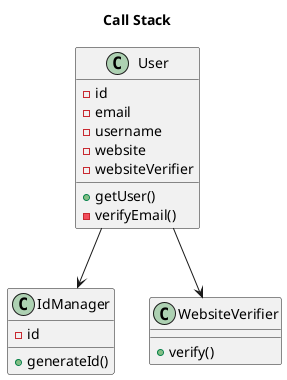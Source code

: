 @startuml ankh-uml
title Call Stack

class IdManager
{
  -id
  +generateId()
}

class WebsiteVerifier
{
  +verify()
}

class User
{
  -id
  -email
  -username
  -website
  -websiteVerifier
  +getUser()
  -verifyEmail()
}


User --> IdManager
User --> WebsiteVerifier

@enduml